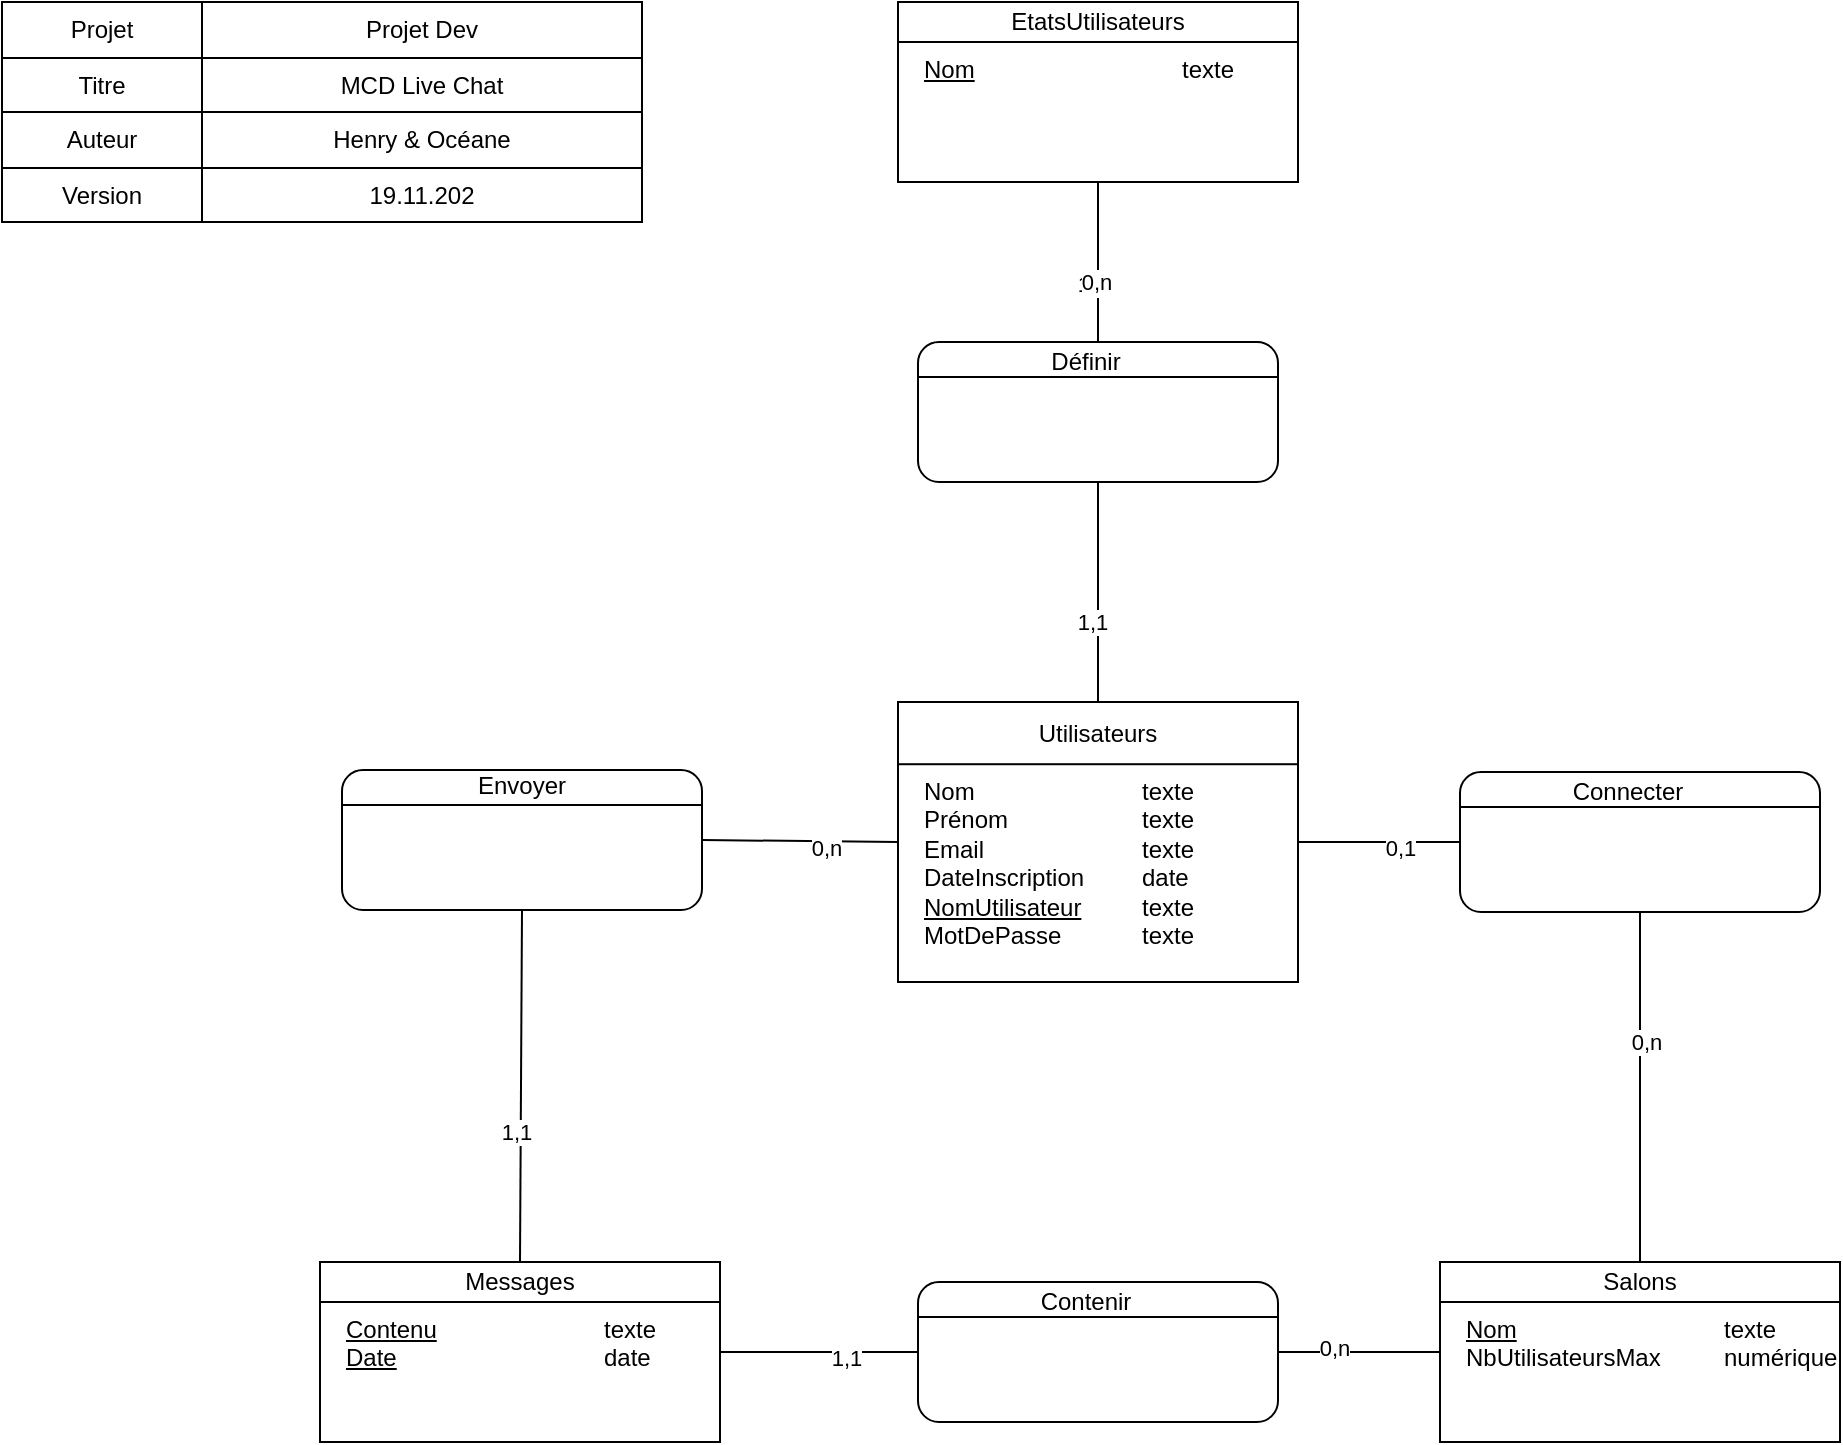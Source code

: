 <mxfile version="15.8.8" type="device"><diagram name="Page-1" id="2ca16b54-16f6-2749-3443-fa8db7711227"><mxGraphModel dx="1422" dy="794" grid="1" gridSize="10" guides="1" tooltips="1" connect="1" arrows="1" fold="1" page="1" pageScale="1" pageWidth="1100" pageHeight="850" background="#ffffff" math="0" shadow="0"><root><mxCell id="0"/><mxCell id="1" parent="0"/><mxCell id="T0Hc3pSAEqjk6suuljC6-1" value="" style="shape=table;html=1;whiteSpace=wrap;startSize=0;container=1;collapsible=0;childLayout=tableLayout;" parent="1" vertex="1"><mxGeometry x="121" y="40" width="320" height="110" as="geometry"/></mxCell><mxCell id="T0Hc3pSAEqjk6suuljC6-2" value="" style="shape=partialRectangle;html=1;whiteSpace=wrap;collapsible=0;dropTarget=0;pointerEvents=0;fillColor=none;top=0;left=0;bottom=0;right=0;points=[[0,0.5],[1,0.5]];portConstraint=eastwest;" parent="T0Hc3pSAEqjk6suuljC6-1" vertex="1"><mxGeometry width="320" height="28" as="geometry"/></mxCell><mxCell id="T0Hc3pSAEqjk6suuljC6-3" value="Projet" style="shape=partialRectangle;html=1;whiteSpace=wrap;connectable=0;overflow=hidden;fillColor=none;top=0;left=0;bottom=0;right=0;" parent="T0Hc3pSAEqjk6suuljC6-2" vertex="1"><mxGeometry width="100" height="28" as="geometry"><mxRectangle width="100" height="28" as="alternateBounds"/></mxGeometry></mxCell><mxCell id="T0Hc3pSAEqjk6suuljC6-4" value="Projet Dev" style="shape=partialRectangle;html=1;whiteSpace=wrap;connectable=0;overflow=hidden;fillColor=none;top=0;left=0;bottom=0;right=0;" parent="T0Hc3pSAEqjk6suuljC6-2" vertex="1"><mxGeometry x="100" width="220" height="28" as="geometry"><mxRectangle width="220" height="28" as="alternateBounds"/></mxGeometry></mxCell><mxCell id="T0Hc3pSAEqjk6suuljC6-5" value="" style="shape=partialRectangle;html=1;whiteSpace=wrap;collapsible=0;dropTarget=0;pointerEvents=0;fillColor=none;top=0;left=0;bottom=0;right=0;points=[[0,0.5],[1,0.5]];portConstraint=eastwest;" parent="T0Hc3pSAEqjk6suuljC6-1" vertex="1"><mxGeometry y="28" width="320" height="27" as="geometry"/></mxCell><mxCell id="T0Hc3pSAEqjk6suuljC6-6" value="Titre" style="shape=partialRectangle;html=1;whiteSpace=wrap;connectable=0;overflow=hidden;fillColor=none;top=0;left=0;bottom=0;right=0;" parent="T0Hc3pSAEqjk6suuljC6-5" vertex="1"><mxGeometry width="100" height="27" as="geometry"><mxRectangle width="100" height="27" as="alternateBounds"/></mxGeometry></mxCell><mxCell id="T0Hc3pSAEqjk6suuljC6-7" value="MCD Live Chat" style="shape=partialRectangle;html=1;whiteSpace=wrap;connectable=0;overflow=hidden;fillColor=none;top=0;left=0;bottom=0;right=0;" parent="T0Hc3pSAEqjk6suuljC6-5" vertex="1"><mxGeometry x="100" width="220" height="27" as="geometry"><mxRectangle width="220" height="27" as="alternateBounds"/></mxGeometry></mxCell><mxCell id="T0Hc3pSAEqjk6suuljC6-8" value="" style="shape=partialRectangle;html=1;whiteSpace=wrap;collapsible=0;dropTarget=0;pointerEvents=0;fillColor=none;top=0;left=0;bottom=0;right=0;points=[[0,0.5],[1,0.5]];portConstraint=eastwest;" parent="T0Hc3pSAEqjk6suuljC6-1" vertex="1"><mxGeometry y="55" width="320" height="28" as="geometry"/></mxCell><mxCell id="T0Hc3pSAEqjk6suuljC6-9" value="Auteur" style="shape=partialRectangle;html=1;whiteSpace=wrap;connectable=0;overflow=hidden;fillColor=none;top=0;left=0;bottom=0;right=0;" parent="T0Hc3pSAEqjk6suuljC6-8" vertex="1"><mxGeometry width="100" height="28" as="geometry"><mxRectangle width="100" height="28" as="alternateBounds"/></mxGeometry></mxCell><mxCell id="T0Hc3pSAEqjk6suuljC6-10" value="Henry &amp;amp; Océane" style="shape=partialRectangle;html=1;whiteSpace=wrap;connectable=0;overflow=hidden;fillColor=none;top=0;left=0;bottom=0;right=0;" parent="T0Hc3pSAEqjk6suuljC6-8" vertex="1"><mxGeometry x="100" width="220" height="28" as="geometry"><mxRectangle width="220" height="28" as="alternateBounds"/></mxGeometry></mxCell><mxCell id="T0Hc3pSAEqjk6suuljC6-11" value="" style="shape=partialRectangle;html=1;whiteSpace=wrap;collapsible=0;dropTarget=0;pointerEvents=0;fillColor=none;top=0;left=0;bottom=0;right=0;points=[[0,0.5],[1,0.5]];portConstraint=eastwest;" parent="T0Hc3pSAEqjk6suuljC6-1" vertex="1"><mxGeometry y="83" width="320" height="27" as="geometry"/></mxCell><mxCell id="T0Hc3pSAEqjk6suuljC6-12" value="Version" style="shape=partialRectangle;html=1;whiteSpace=wrap;connectable=0;overflow=hidden;fillColor=none;top=0;left=0;bottom=0;right=0;" parent="T0Hc3pSAEqjk6suuljC6-11" vertex="1"><mxGeometry width="100" height="27" as="geometry"><mxRectangle width="100" height="27" as="alternateBounds"/></mxGeometry></mxCell><mxCell id="T0Hc3pSAEqjk6suuljC6-13" value="19.11.202" style="shape=partialRectangle;html=1;whiteSpace=wrap;connectable=0;overflow=hidden;fillColor=none;top=0;left=0;bottom=0;right=0;" parent="T0Hc3pSAEqjk6suuljC6-11" vertex="1"><mxGeometry x="100" width="220" height="27" as="geometry"><mxRectangle width="220" height="27" as="alternateBounds"/></mxGeometry></mxCell><mxCell id="c9wA4G6ui9ZGRFwMwLrE-13" value="" style="group" parent="1" vertex="1" connectable="0"><mxGeometry x="280" y="670" width="200" height="90" as="geometry"/></mxCell><mxCell id="c9wA4G6ui9ZGRFwMwLrE-5" value="&lt;div style=&quot;box-sizing: border-box ; width: 100% ; padding: 2px&quot;&gt;&lt;br&gt;&lt;/div&gt;" style="verticalAlign=top;align=center;overflow=fill;html=1;rounded=0;shadow=0;comic=0;labelBackgroundColor=none;strokeColor=#000000;strokeWidth=1;fillColor=#ffffff;fontFamily=Verdana;fontSize=12;fontColor=#000000;" parent="c9wA4G6ui9ZGRFwMwLrE-13" vertex="1"><mxGeometry width="200" height="90" as="geometry"/></mxCell><mxCell id="c9wA4G6ui9ZGRFwMwLrE-6" value="Messages" style="rounded=0;whiteSpace=wrap;html=1;" parent="c9wA4G6ui9ZGRFwMwLrE-13" vertex="1"><mxGeometry width="200" height="20" as="geometry"/></mxCell><mxCell id="c9wA4G6ui9ZGRFwMwLrE-7" value="&lt;u&gt;Contenu&lt;/u&gt;&lt;br&gt;&lt;u&gt;Date&lt;/u&gt;" style="text;html=1;strokeColor=none;fillColor=none;align=left;verticalAlign=top;whiteSpace=wrap;rounded=0;" parent="c9wA4G6ui9ZGRFwMwLrE-13" vertex="1"><mxGeometry x="11" y="20" width="90" height="60" as="geometry"/></mxCell><mxCell id="c9wA4G6ui9ZGRFwMwLrE-8" value="texte&lt;br&gt;date&lt;br&gt;" style="text;html=1;strokeColor=none;fillColor=none;align=left;verticalAlign=top;whiteSpace=wrap;rounded=0;" parent="c9wA4G6ui9ZGRFwMwLrE-13" vertex="1"><mxGeometry x="140" y="20" width="60" height="50" as="geometry"/></mxCell><mxCell id="c9wA4G6ui9ZGRFwMwLrE-14" value="" style="group" parent="1" vertex="1" connectable="0"><mxGeometry x="840" y="670" width="200" height="90" as="geometry"/></mxCell><mxCell id="c9wA4G6ui9ZGRFwMwLrE-1" value="&lt;div style=&quot;box-sizing: border-box ; width: 100% ; padding: 2px&quot;&gt;&lt;br&gt;&lt;/div&gt;" style="verticalAlign=top;align=center;overflow=fill;html=1;rounded=0;shadow=0;comic=0;labelBackgroundColor=none;strokeColor=#000000;strokeWidth=1;fillColor=#ffffff;fontFamily=Verdana;fontSize=12;fontColor=#000000;" parent="c9wA4G6ui9ZGRFwMwLrE-14" vertex="1"><mxGeometry width="200" height="90" as="geometry"/></mxCell><mxCell id="c9wA4G6ui9ZGRFwMwLrE-2" value="Salons" style="rounded=0;whiteSpace=wrap;html=1;" parent="c9wA4G6ui9ZGRFwMwLrE-14" vertex="1"><mxGeometry width="200" height="20" as="geometry"/></mxCell><mxCell id="c9wA4G6ui9ZGRFwMwLrE-3" value="&lt;u&gt;Nom&lt;/u&gt;&lt;br&gt;NbUtilisateursMax" style="text;html=1;strokeColor=none;fillColor=none;align=left;verticalAlign=top;whiteSpace=wrap;rounded=0;" parent="c9wA4G6ui9ZGRFwMwLrE-14" vertex="1"><mxGeometry x="11" y="20" width="90" height="60" as="geometry"/></mxCell><mxCell id="c9wA4G6ui9ZGRFwMwLrE-4" value="texte&lt;br&gt;numérique" style="text;html=1;strokeColor=none;fillColor=none;align=left;verticalAlign=top;whiteSpace=wrap;rounded=0;" parent="c9wA4G6ui9ZGRFwMwLrE-14" vertex="1"><mxGeometry x="140" y="20" width="60" height="50" as="geometry"/></mxCell><mxCell id="c9wA4G6ui9ZGRFwMwLrE-15" value="" style="group" parent="1" vertex="1" connectable="0"><mxGeometry x="569" y="390" width="200" height="140" as="geometry"/></mxCell><mxCell id="2ed32ef02a7f4228-1" value="&lt;div style=&quot;box-sizing: border-box ; width: 100% ; padding: 2px&quot;&gt;&lt;br&gt;&lt;/div&gt;" style="verticalAlign=top;align=center;overflow=fill;html=1;rounded=0;shadow=0;comic=0;labelBackgroundColor=none;strokeColor=#000000;strokeWidth=1;fillColor=#ffffff;fontFamily=Verdana;fontSize=12;fontColor=#000000;" parent="c9wA4G6ui9ZGRFwMwLrE-15" vertex="1"><mxGeometry width="200" height="140.0" as="geometry"/></mxCell><mxCell id="SjU_2BTI9DgWFUzOwO9X-2" value="Utilisateurs" style="rounded=0;whiteSpace=wrap;html=1;" parent="c9wA4G6ui9ZGRFwMwLrE-15" vertex="1"><mxGeometry width="200" height="31.111" as="geometry"/></mxCell><mxCell id="SjU_2BTI9DgWFUzOwO9X-4" value="Nom&lt;br&gt;Prénom&lt;br&gt;Email&lt;br&gt;DateInscription&lt;br&gt;&lt;u&gt;NomUtilisateur&lt;/u&gt;&lt;br&gt;MotDePasse" style="text;html=1;strokeColor=none;fillColor=none;align=left;verticalAlign=top;whiteSpace=wrap;rounded=0;" parent="c9wA4G6ui9ZGRFwMwLrE-15" vertex="1"><mxGeometry x="11" y="31.111" width="90" height="93.333" as="geometry"/></mxCell><mxCell id="SjU_2BTI9DgWFUzOwO9X-6" value="texte&lt;br&gt;texte&lt;br&gt;texte&lt;br&gt;date&lt;br&gt;texte&lt;br&gt;texte" style="text;html=1;strokeColor=none;fillColor=none;align=left;verticalAlign=top;whiteSpace=wrap;rounded=0;" parent="c9wA4G6ui9ZGRFwMwLrE-15" vertex="1"><mxGeometry x="120" y="31.111" width="80" height="77.778" as="geometry"/></mxCell><mxCell id="c9wA4G6ui9ZGRFwMwLrE-16" value="" style="group" parent="1" vertex="1" connectable="0"><mxGeometry x="569" y="40" width="200" height="90" as="geometry"/></mxCell><mxCell id="c9wA4G6ui9ZGRFwMwLrE-9" value="&lt;div style=&quot;box-sizing: border-box ; width: 100% ; padding: 2px&quot;&gt;&lt;br&gt;&lt;/div&gt;" style="verticalAlign=top;align=center;overflow=fill;html=1;rounded=0;shadow=0;comic=0;labelBackgroundColor=none;strokeColor=#000000;strokeWidth=1;fillColor=#ffffff;fontFamily=Verdana;fontSize=12;fontColor=#000000;" parent="c9wA4G6ui9ZGRFwMwLrE-16" vertex="1"><mxGeometry width="200" height="90" as="geometry"/></mxCell><mxCell id="c9wA4G6ui9ZGRFwMwLrE-10" value="EtatsUtilisateurs" style="rounded=0;whiteSpace=wrap;html=1;" parent="c9wA4G6ui9ZGRFwMwLrE-16" vertex="1"><mxGeometry width="200" height="20" as="geometry"/></mxCell><mxCell id="c9wA4G6ui9ZGRFwMwLrE-11" value="&lt;u&gt;Nom&lt;/u&gt;" style="text;html=1;strokeColor=none;fillColor=none;align=left;verticalAlign=top;whiteSpace=wrap;rounded=0;" parent="c9wA4G6ui9ZGRFwMwLrE-16" vertex="1"><mxGeometry x="11" y="20" width="90" height="60" as="geometry"/></mxCell><mxCell id="c9wA4G6ui9ZGRFwMwLrE-12" value="texte" style="text;html=1;strokeColor=none;fillColor=none;align=left;verticalAlign=top;whiteSpace=wrap;rounded=0;" parent="c9wA4G6ui9ZGRFwMwLrE-16" vertex="1"><mxGeometry x="140" y="20" width="60" height="50" as="geometry"/></mxCell><mxCell id="c9wA4G6ui9ZGRFwMwLrE-24" value="" style="endArrow=none;html=1;exitX=0.5;exitY=0;exitDx=0;exitDy=0;entryX=0.5;entryY=1;entryDx=0;entryDy=0;" parent="1" source="Gy9qdy7r6_L6vcuzWhop-12" target="c9wA4G6ui9ZGRFwMwLrE-9" edge="1"><mxGeometry width="50" height="50" relative="1" as="geometry"><mxPoint x="450" y="220" as="sourcePoint"/><mxPoint x="500" y="170" as="targetPoint"/></mxGeometry></mxCell><mxCell id="c9wA4G6ui9ZGRFwMwLrE-26" value="1,1" style="edgeLabel;html=1;align=center;verticalAlign=middle;resizable=0;points=[];" parent="c9wA4G6ui9ZGRFwMwLrE-24" vertex="1" connectable="0"><mxGeometry x="-0.262" y="3" relative="1" as="geometry"><mxPoint as="offset"/></mxGeometry></mxCell><mxCell id="c9wA4G6ui9ZGRFwMwLrE-30" value="0,n" style="edgeLabel;html=1;align=center;verticalAlign=middle;resizable=0;points=[];" parent="c9wA4G6ui9ZGRFwMwLrE-24" vertex="1" connectable="0"><mxGeometry x="-0.245" y="1" relative="1" as="geometry"><mxPoint as="offset"/></mxGeometry></mxCell><mxCell id="c9wA4G6ui9ZGRFwMwLrE-25" value="" style="group" parent="1" vertex="1" connectable="0"><mxGeometry x="579" y="210" width="180" height="70" as="geometry"/></mxCell><mxCell id="Gy9qdy7r6_L6vcuzWhop-12" value="&lt;div style=&quot;box-sizing: border-box ; width: 100% ; padding: 2px&quot;&gt;&lt;br&gt;&lt;/div&gt;" style="verticalAlign=top;align=center;overflow=fill;html=1;rounded=1;shadow=0;comic=0;labelBackgroundColor=none;strokeColor=#000000;strokeWidth=1;fillColor=#ffffff;fontFamily=Verdana;fontSize=12;fontColor=#000000;" parent="c9wA4G6ui9ZGRFwMwLrE-25" vertex="1"><mxGeometry width="180" height="70" as="geometry"/></mxCell><mxCell id="SjU_2BTI9DgWFUzOwO9X-13" value="" style="endArrow=none;html=1;entryX=1;entryY=0.25;entryDx=0;entryDy=0;exitX=0;exitY=0.25;exitDx=0;exitDy=0;" parent="c9wA4G6ui9ZGRFwMwLrE-25" source="Gy9qdy7r6_L6vcuzWhop-12" target="Gy9qdy7r6_L6vcuzWhop-12" edge="1"><mxGeometry width="50" height="50" relative="1" as="geometry"><mxPoint x="-280" y="150" as="sourcePoint"/><mxPoint x="-230" y="100" as="targetPoint"/></mxGeometry></mxCell><mxCell id="SjU_2BTI9DgWFUzOwO9X-14" value="Définir" style="text;html=1;strokeColor=none;fillColor=none;align=center;verticalAlign=middle;whiteSpace=wrap;rounded=0;" parent="c9wA4G6ui9ZGRFwMwLrE-25" vertex="1"><mxGeometry x="24" width="120" height="20" as="geometry"/></mxCell><mxCell id="c9wA4G6ui9ZGRFwMwLrE-27" value="" style="endArrow=none;html=1;exitX=0.5;exitY=0;exitDx=0;exitDy=0;entryX=0.5;entryY=1;entryDx=0;entryDy=0;" parent="1" source="SjU_2BTI9DgWFUzOwO9X-2" target="Gy9qdy7r6_L6vcuzWhop-12" edge="1"><mxGeometry width="50" height="50" relative="1" as="geometry"><mxPoint x="830" y="340" as="sourcePoint"/><mxPoint x="830" y="260" as="targetPoint"/></mxGeometry></mxCell><mxCell id="c9wA4G6ui9ZGRFwMwLrE-28" value="1,1" style="edgeLabel;html=1;align=center;verticalAlign=middle;resizable=0;points=[];" parent="c9wA4G6ui9ZGRFwMwLrE-27" vertex="1" connectable="0"><mxGeometry x="-0.262" y="3" relative="1" as="geometry"><mxPoint as="offset"/></mxGeometry></mxCell><mxCell id="c9wA4G6ui9ZGRFwMwLrE-32" value="&lt;div style=&quot;box-sizing: border-box ; width: 100% ; padding: 2px&quot;&gt;&lt;br&gt;&lt;/div&gt;" style="verticalAlign=top;align=center;overflow=fill;html=1;rounded=1;shadow=0;comic=0;labelBackgroundColor=none;strokeColor=#000000;strokeWidth=1;fillColor=#ffffff;fontFamily=Verdana;fontSize=12;fontColor=#000000;" parent="1" vertex="1"><mxGeometry x="291" y="424" width="180" height="70" as="geometry"/></mxCell><mxCell id="c9wA4G6ui9ZGRFwMwLrE-35" value="" style="endArrow=none;html=1;entryX=1;entryY=0.25;entryDx=0;entryDy=0;exitX=0;exitY=0.25;exitDx=0;exitDy=0;" parent="1" source="c9wA4G6ui9ZGRFwMwLrE-32" target="c9wA4G6ui9ZGRFwMwLrE-32" edge="1"><mxGeometry width="50" height="50" relative="1" as="geometry"><mxPoint x="17" y="564" as="sourcePoint"/><mxPoint x="67" y="514" as="targetPoint"/></mxGeometry></mxCell><mxCell id="c9wA4G6ui9ZGRFwMwLrE-36" value="Envoyer" style="text;html=1;strokeColor=none;fillColor=none;align=center;verticalAlign=middle;whiteSpace=wrap;rounded=0;" parent="1" vertex="1"><mxGeometry x="321" y="422" width="120" height="20" as="geometry"/></mxCell><mxCell id="c9wA4G6ui9ZGRFwMwLrE-38" value="" style="endArrow=none;html=1;exitX=0;exitY=0.5;exitDx=0;exitDy=0;entryX=1;entryY=0.5;entryDx=0;entryDy=0;" parent="1" source="2ed32ef02a7f4228-1" target="c9wA4G6ui9ZGRFwMwLrE-32" edge="1"><mxGeometry width="50" height="50" relative="1" as="geometry"><mxPoint x="500" y="400" as="sourcePoint"/><mxPoint x="500" y="290" as="targetPoint"/></mxGeometry></mxCell><mxCell id="c9wA4G6ui9ZGRFwMwLrE-39" value="0,n" style="edgeLabel;html=1;align=center;verticalAlign=middle;resizable=0;points=[];" parent="c9wA4G6ui9ZGRFwMwLrE-38" vertex="1" connectable="0"><mxGeometry x="-0.262" y="3" relative="1" as="geometry"><mxPoint as="offset"/></mxGeometry></mxCell><mxCell id="c9wA4G6ui9ZGRFwMwLrE-40" value="" style="endArrow=none;html=1;exitX=0.5;exitY=0;exitDx=0;exitDy=0;entryX=0.5;entryY=1;entryDx=0;entryDy=0;" parent="1" source="c9wA4G6ui9ZGRFwMwLrE-6" target="c9wA4G6ui9ZGRFwMwLrE-32" edge="1"><mxGeometry width="50" height="50" relative="1" as="geometry"><mxPoint x="340" y="380" as="sourcePoint"/><mxPoint x="340" y="270" as="targetPoint"/></mxGeometry></mxCell><mxCell id="c9wA4G6ui9ZGRFwMwLrE-41" value="1,1" style="edgeLabel;html=1;align=center;verticalAlign=middle;resizable=0;points=[];" parent="c9wA4G6ui9ZGRFwMwLrE-40" vertex="1" connectable="0"><mxGeometry x="-0.262" y="3" relative="1" as="geometry"><mxPoint as="offset"/></mxGeometry></mxCell><mxCell id="c9wA4G6ui9ZGRFwMwLrE-42" value="" style="group" parent="1" vertex="1" connectable="0"><mxGeometry x="850" y="425" width="180" height="70" as="geometry"/></mxCell><mxCell id="c9wA4G6ui9ZGRFwMwLrE-43" value="&lt;div style=&quot;box-sizing: border-box ; width: 100% ; padding: 2px&quot;&gt;&lt;br&gt;&lt;/div&gt;" style="verticalAlign=top;align=center;overflow=fill;html=1;rounded=1;shadow=0;comic=0;labelBackgroundColor=none;strokeColor=#000000;strokeWidth=1;fillColor=#ffffff;fontFamily=Verdana;fontSize=12;fontColor=#000000;" parent="c9wA4G6ui9ZGRFwMwLrE-42" vertex="1"><mxGeometry width="180" height="70" as="geometry"/></mxCell><mxCell id="c9wA4G6ui9ZGRFwMwLrE-44" value="" style="endArrow=none;html=1;entryX=1;entryY=0.25;entryDx=0;entryDy=0;exitX=0;exitY=0.25;exitDx=0;exitDy=0;" parent="c9wA4G6ui9ZGRFwMwLrE-42" source="c9wA4G6ui9ZGRFwMwLrE-43" target="c9wA4G6ui9ZGRFwMwLrE-43" edge="1"><mxGeometry width="50" height="50" relative="1" as="geometry"><mxPoint x="-280" y="150" as="sourcePoint"/><mxPoint x="-230" y="100" as="targetPoint"/></mxGeometry></mxCell><mxCell id="c9wA4G6ui9ZGRFwMwLrE-45" value="Connecter" style="text;html=1;strokeColor=none;fillColor=none;align=center;verticalAlign=middle;whiteSpace=wrap;rounded=0;" parent="c9wA4G6ui9ZGRFwMwLrE-42" vertex="1"><mxGeometry x="24" width="120" height="20" as="geometry"/></mxCell><mxCell id="c9wA4G6ui9ZGRFwMwLrE-46" value="" style="endArrow=none;html=1;exitX=0;exitY=0.5;exitDx=0;exitDy=0;entryX=1;entryY=0.5;entryDx=0;entryDy=0;" parent="1" source="c9wA4G6ui9ZGRFwMwLrE-43" target="SjU_2BTI9DgWFUzOwO9X-6" edge="1"><mxGeometry width="50" height="50" relative="1" as="geometry"><mxPoint x="679" y="400" as="sourcePoint"/><mxPoint x="679" y="290" as="targetPoint"/></mxGeometry></mxCell><mxCell id="c9wA4G6ui9ZGRFwMwLrE-47" value="0,1" style="edgeLabel;html=1;align=center;verticalAlign=middle;resizable=0;points=[];" parent="c9wA4G6ui9ZGRFwMwLrE-46" vertex="1" connectable="0"><mxGeometry x="-0.262" y="3" relative="1" as="geometry"><mxPoint as="offset"/></mxGeometry></mxCell><mxCell id="c9wA4G6ui9ZGRFwMwLrE-48" value="" style="endArrow=none;html=1;exitX=0.5;exitY=1;exitDx=0;exitDy=0;entryX=0.5;entryY=0;entryDx=0;entryDy=0;" parent="1" source="c9wA4G6ui9ZGRFwMwLrE-43" target="c9wA4G6ui9ZGRFwMwLrE-2" edge="1"><mxGeometry width="50" height="50" relative="1" as="geometry"><mxPoint x="689" y="410" as="sourcePoint"/><mxPoint x="689" y="300" as="targetPoint"/></mxGeometry></mxCell><mxCell id="c9wA4G6ui9ZGRFwMwLrE-49" value="0,n" style="edgeLabel;html=1;align=center;verticalAlign=middle;resizable=0;points=[];" parent="c9wA4G6ui9ZGRFwMwLrE-48" vertex="1" connectable="0"><mxGeometry x="-0.262" y="3" relative="1" as="geometry"><mxPoint as="offset"/></mxGeometry></mxCell><mxCell id="c9wA4G6ui9ZGRFwMwLrE-50" value="&lt;div style=&quot;box-sizing: border-box ; width: 100% ; padding: 2px&quot;&gt;&lt;br&gt;&lt;/div&gt;" style="verticalAlign=top;align=center;overflow=fill;html=1;rounded=1;shadow=0;comic=0;labelBackgroundColor=none;strokeColor=#000000;strokeWidth=1;fillColor=#ffffff;fontFamily=Verdana;fontSize=12;fontColor=#000000;" parent="1" vertex="1"><mxGeometry x="579" y="680" width="180" height="70" as="geometry"/></mxCell><mxCell id="c9wA4G6ui9ZGRFwMwLrE-51" value="" style="endArrow=none;html=1;entryX=1;entryY=0.25;entryDx=0;entryDy=0;exitX=0;exitY=0.25;exitDx=0;exitDy=0;" parent="1" source="c9wA4G6ui9ZGRFwMwLrE-50" target="c9wA4G6ui9ZGRFwMwLrE-50" edge="1"><mxGeometry width="50" height="50" relative="1" as="geometry"><mxPoint x="299" y="830" as="sourcePoint"/><mxPoint x="349" y="780" as="targetPoint"/></mxGeometry></mxCell><mxCell id="c9wA4G6ui9ZGRFwMwLrE-52" value="Contenir" style="text;html=1;strokeColor=none;fillColor=none;align=center;verticalAlign=middle;whiteSpace=wrap;rounded=0;" parent="1" vertex="1"><mxGeometry x="603" y="680" width="120" height="20" as="geometry"/></mxCell><mxCell id="c9wA4G6ui9ZGRFwMwLrE-53" value="" style="endArrow=none;html=1;exitX=0;exitY=0.5;exitDx=0;exitDy=0;entryX=1;entryY=0.5;entryDx=0;entryDy=0;" parent="1" source="c9wA4G6ui9ZGRFwMwLrE-50" target="c9wA4G6ui9ZGRFwMwLrE-8" edge="1"><mxGeometry width="50" height="50" relative="1" as="geometry"><mxPoint x="390" y="680" as="sourcePoint"/><mxPoint x="400" y="480" as="targetPoint"/></mxGeometry></mxCell><mxCell id="c9wA4G6ui9ZGRFwMwLrE-54" value="1,1" style="edgeLabel;html=1;align=center;verticalAlign=middle;resizable=0;points=[];" parent="c9wA4G6ui9ZGRFwMwLrE-53" vertex="1" connectable="0"><mxGeometry x="-0.262" y="3" relative="1" as="geometry"><mxPoint as="offset"/></mxGeometry></mxCell><mxCell id="c9wA4G6ui9ZGRFwMwLrE-55" value="" style="endArrow=none;html=1;exitX=1;exitY=0.5;exitDx=0;exitDy=0;entryX=0;entryY=0.5;entryDx=0;entryDy=0;" parent="1" source="c9wA4G6ui9ZGRFwMwLrE-50" target="c9wA4G6ui9ZGRFwMwLrE-1" edge="1"><mxGeometry width="50" height="50" relative="1" as="geometry"><mxPoint x="400" y="690" as="sourcePoint"/><mxPoint x="410" y="490" as="targetPoint"/></mxGeometry></mxCell><mxCell id="c9wA4G6ui9ZGRFwMwLrE-57" value="0,n" style="edgeLabel;html=1;align=center;verticalAlign=middle;resizable=0;points=[];" parent="c9wA4G6ui9ZGRFwMwLrE-55" vertex="1" connectable="0"><mxGeometry x="-0.323" y="2" relative="1" as="geometry"><mxPoint as="offset"/></mxGeometry></mxCell></root></mxGraphModel></diagram></mxfile>